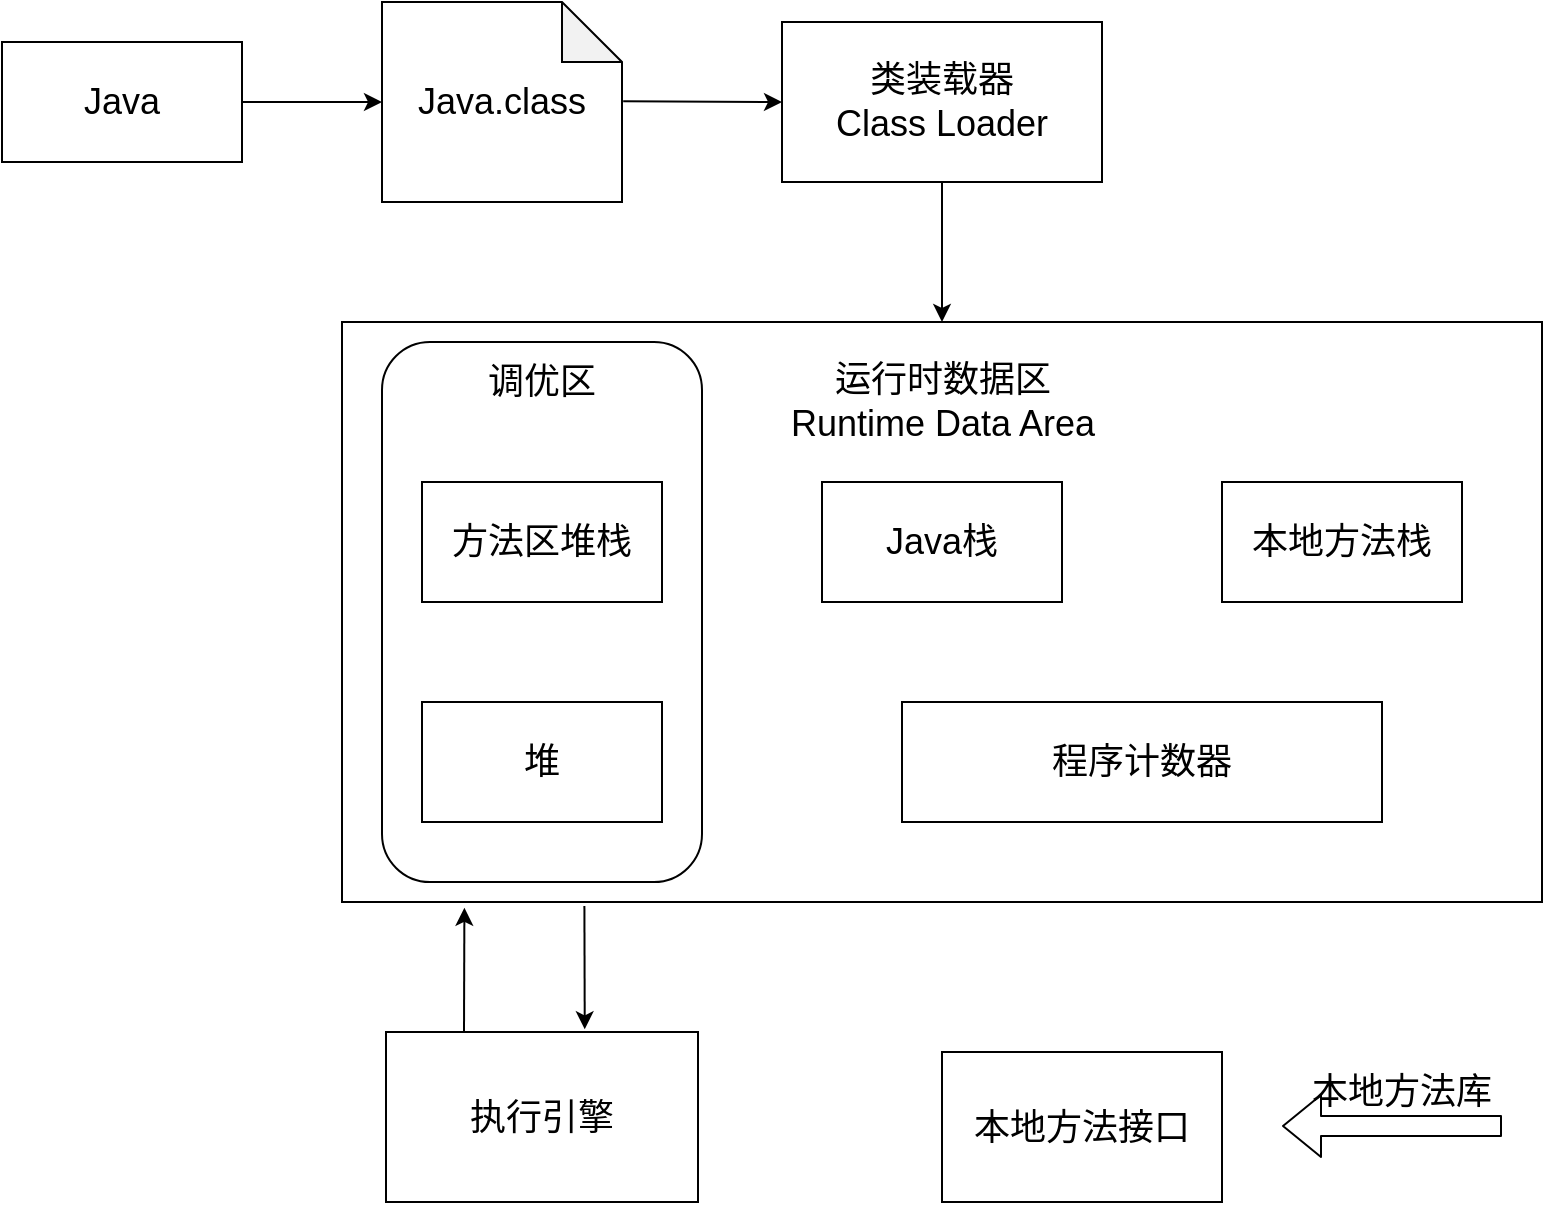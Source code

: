 <mxfile version="15.1.3" type="device"><diagram id="TMbdHo46cJosq9Rjg4PN" name="第 1 页"><mxGraphModel dx="661" dy="539" grid="1" gridSize="10" guides="1" tooltips="1" connect="1" arrows="1" fold="1" page="1" pageScale="1" pageWidth="827" pageHeight="1169" math="0" shadow="0"><root><mxCell id="0"/><mxCell id="1" parent="0"/><mxCell id="B61gXNMDIUY9d6Fnmskj-15" value="" style="rounded=0;whiteSpace=wrap;html=1;" vertex="1" parent="1"><mxGeometry x="220" y="190" width="600" height="290" as="geometry"/></mxCell><mxCell id="B61gXNMDIUY9d6Fnmskj-37" value="" style="rounded=1;whiteSpace=wrap;html=1;" vertex="1" parent="1"><mxGeometry x="240" y="200" width="160" height="270" as="geometry"/></mxCell><mxCell id="B61gXNMDIUY9d6Fnmskj-5" value="" style="rounded=0;whiteSpace=wrap;html=1;" vertex="1" parent="1"><mxGeometry x="50" y="50" width="120" height="60" as="geometry"/></mxCell><mxCell id="B61gXNMDIUY9d6Fnmskj-6" value="&lt;font style=&quot;font-size: 18px&quot;&gt;Java&lt;/font&gt;" style="text;html=1;strokeColor=none;fillColor=none;align=center;verticalAlign=middle;whiteSpace=wrap;rounded=0;" vertex="1" parent="1"><mxGeometry x="90" y="70" width="40" height="20" as="geometry"/></mxCell><mxCell id="B61gXNMDIUY9d6Fnmskj-7" value="" style="endArrow=classic;html=1;exitX=1;exitY=0.5;exitDx=0;exitDy=0;entryX=0;entryY=0.5;entryDx=0;entryDy=0;entryPerimeter=0;" edge="1" parent="1" source="B61gXNMDIUY9d6Fnmskj-5" target="B61gXNMDIUY9d6Fnmskj-9"><mxGeometry width="50" height="50" relative="1" as="geometry"><mxPoint x="240" y="120" as="sourcePoint"/><mxPoint x="240" y="80" as="targetPoint"/></mxGeometry></mxCell><mxCell id="B61gXNMDIUY9d6Fnmskj-9" value="" style="shape=note;whiteSpace=wrap;html=1;backgroundOutline=1;darkOpacity=0.05;" vertex="1" parent="1"><mxGeometry x="240" y="30" width="120" height="100" as="geometry"/></mxCell><mxCell id="B61gXNMDIUY9d6Fnmskj-11" value="&lt;font style=&quot;font-size: 18px&quot;&gt;Java.class&lt;/font&gt;" style="text;html=1;strokeColor=none;fillColor=none;align=center;verticalAlign=middle;whiteSpace=wrap;rounded=0;" vertex="1" parent="1"><mxGeometry x="250" y="70" width="100" height="20" as="geometry"/></mxCell><mxCell id="B61gXNMDIUY9d6Fnmskj-12" value="" style="rounded=0;whiteSpace=wrap;html=1;" vertex="1" parent="1"><mxGeometry x="440" y="40" width="160" height="80" as="geometry"/></mxCell><mxCell id="B61gXNMDIUY9d6Fnmskj-13" value="&lt;font style=&quot;font-size: 18px&quot;&gt;类装载器&lt;br&gt;Class Loader&lt;br&gt;&lt;/font&gt;" style="text;html=1;strokeColor=none;fillColor=none;align=center;verticalAlign=middle;whiteSpace=wrap;rounded=0;" vertex="1" parent="1"><mxGeometry x="445" y="50" width="150" height="60" as="geometry"/></mxCell><mxCell id="B61gXNMDIUY9d6Fnmskj-14" value="" style="endArrow=classic;html=1;exitX=1.005;exitY=0.496;exitDx=0;exitDy=0;exitPerimeter=0;entryX=0;entryY=0.5;entryDx=0;entryDy=0;" edge="1" parent="1" source="B61gXNMDIUY9d6Fnmskj-9" target="B61gXNMDIUY9d6Fnmskj-12"><mxGeometry width="50" height="50" relative="1" as="geometry"><mxPoint x="440" y="260" as="sourcePoint"/><mxPoint x="490" y="210" as="targetPoint"/></mxGeometry></mxCell><mxCell id="B61gXNMDIUY9d6Fnmskj-16" value="" style="endArrow=classic;html=1;exitX=0.5;exitY=1;exitDx=0;exitDy=0;entryX=0.5;entryY=0;entryDx=0;entryDy=0;" edge="1" parent="1" source="B61gXNMDIUY9d6Fnmskj-12" target="B61gXNMDIUY9d6Fnmskj-15"><mxGeometry width="50" height="50" relative="1" as="geometry"><mxPoint x="620" y="170" as="sourcePoint"/><mxPoint x="670" y="120" as="targetPoint"/></mxGeometry></mxCell><mxCell id="B61gXNMDIUY9d6Fnmskj-18" value="&lt;font style=&quot;font-size: 18px&quot;&gt;运行时数据区&lt;br&gt;Runtime Data Area&lt;br&gt;&lt;/font&gt;" style="text;html=1;strokeColor=none;fillColor=none;align=center;verticalAlign=middle;whiteSpace=wrap;rounded=0;" vertex="1" parent="1"><mxGeometry x="432.5" y="200" width="175" height="60" as="geometry"/></mxCell><mxCell id="B61gXNMDIUY9d6Fnmskj-19" value="" style="rounded=0;whiteSpace=wrap;html=1;" vertex="1" parent="1"><mxGeometry x="260" y="270" width="120" height="60" as="geometry"/></mxCell><mxCell id="B61gXNMDIUY9d6Fnmskj-20" value="&lt;font style=&quot;font-size: 18px&quot;&gt;方法区堆栈&lt;/font&gt;" style="text;html=1;strokeColor=none;fillColor=none;align=center;verticalAlign=middle;whiteSpace=wrap;rounded=0;" vertex="1" parent="1"><mxGeometry x="270" y="290" width="100" height="20" as="geometry"/></mxCell><mxCell id="B61gXNMDIUY9d6Fnmskj-21" value="" style="rounded=0;whiteSpace=wrap;html=1;" vertex="1" parent="1"><mxGeometry x="260" y="380" width="120" height="60" as="geometry"/></mxCell><mxCell id="B61gXNMDIUY9d6Fnmskj-22" value="&lt;font style=&quot;font-size: 18px&quot;&gt;堆&lt;/font&gt;" style="text;html=1;strokeColor=none;fillColor=none;align=center;verticalAlign=middle;whiteSpace=wrap;rounded=0;" vertex="1" parent="1"><mxGeometry x="270" y="400" width="100" height="20" as="geometry"/></mxCell><mxCell id="B61gXNMDIUY9d6Fnmskj-23" value="" style="rounded=0;whiteSpace=wrap;html=1;" vertex="1" parent="1"><mxGeometry x="460" y="270" width="120" height="60" as="geometry"/></mxCell><mxCell id="B61gXNMDIUY9d6Fnmskj-24" value="&lt;font style=&quot;font-size: 18px&quot;&gt;Java栈&lt;/font&gt;" style="text;html=1;strokeColor=none;fillColor=none;align=center;verticalAlign=middle;whiteSpace=wrap;rounded=0;" vertex="1" parent="1"><mxGeometry x="470" y="290" width="100" height="20" as="geometry"/></mxCell><mxCell id="B61gXNMDIUY9d6Fnmskj-25" value="" style="rounded=0;whiteSpace=wrap;html=1;" vertex="1" parent="1"><mxGeometry x="660" y="270" width="120" height="60" as="geometry"/></mxCell><mxCell id="B61gXNMDIUY9d6Fnmskj-26" value="&lt;font style=&quot;font-size: 18px&quot;&gt;本地方法栈&lt;/font&gt;" style="text;html=1;strokeColor=none;fillColor=none;align=center;verticalAlign=middle;whiteSpace=wrap;rounded=0;" vertex="1" parent="1"><mxGeometry x="670" y="290" width="100" height="20" as="geometry"/></mxCell><mxCell id="B61gXNMDIUY9d6Fnmskj-27" value="" style="rounded=0;whiteSpace=wrap;html=1;" vertex="1" parent="1"><mxGeometry x="500" y="380" width="240" height="60" as="geometry"/></mxCell><mxCell id="B61gXNMDIUY9d6Fnmskj-28" value="&lt;font style=&quot;font-size: 18px&quot;&gt;程序计数器&lt;/font&gt;" style="text;html=1;strokeColor=none;fillColor=none;align=center;verticalAlign=middle;whiteSpace=wrap;rounded=0;" vertex="1" parent="1"><mxGeometry x="570" y="400" width="100" height="20" as="geometry"/></mxCell><mxCell id="B61gXNMDIUY9d6Fnmskj-29" value="" style="rounded=0;whiteSpace=wrap;html=1;" vertex="1" parent="1"><mxGeometry x="242" y="545" width="156" height="85" as="geometry"/></mxCell><mxCell id="B61gXNMDIUY9d6Fnmskj-30" value="&lt;font style=&quot;font-size: 18px&quot;&gt;执行引擎&lt;/font&gt;" style="text;html=1;strokeColor=none;fillColor=none;align=center;verticalAlign=middle;whiteSpace=wrap;rounded=0;" vertex="1" parent="1"><mxGeometry x="270" y="577.5" width="100" height="20" as="geometry"/></mxCell><mxCell id="B61gXNMDIUY9d6Fnmskj-31" value="" style="rounded=0;whiteSpace=wrap;html=1;" vertex="1" parent="1"><mxGeometry x="520" y="555" width="140" height="75" as="geometry"/></mxCell><mxCell id="B61gXNMDIUY9d6Fnmskj-33" value="&lt;font style=&quot;font-size: 18px&quot;&gt;本地方法接口&lt;/font&gt;" style="text;html=1;strokeColor=none;fillColor=none;align=center;verticalAlign=middle;whiteSpace=wrap;rounded=0;" vertex="1" parent="1"><mxGeometry x="535" y="580" width="110" height="25" as="geometry"/></mxCell><mxCell id="B61gXNMDIUY9d6Fnmskj-34" value="" style="shape=flexArrow;endArrow=classic;html=1;" edge="1" parent="1"><mxGeometry width="50" height="50" relative="1" as="geometry"><mxPoint x="800" y="592" as="sourcePoint"/><mxPoint x="690" y="592" as="targetPoint"/></mxGeometry></mxCell><mxCell id="B61gXNMDIUY9d6Fnmskj-36" value="&lt;font style=&quot;font-size: 18px&quot;&gt;本地方法库&lt;/font&gt;" style="text;html=1;strokeColor=none;fillColor=none;align=center;verticalAlign=middle;whiteSpace=wrap;rounded=0;" vertex="1" parent="1"><mxGeometry x="700" y="565" width="100" height="20" as="geometry"/></mxCell><mxCell id="B61gXNMDIUY9d6Fnmskj-38" value="&lt;font style=&quot;font-size: 18px&quot;&gt;调优区&lt;/font&gt;" style="text;html=1;strokeColor=none;fillColor=none;align=center;verticalAlign=middle;whiteSpace=wrap;rounded=0;" vertex="1" parent="1"><mxGeometry x="270" y="210" width="100" height="20" as="geometry"/></mxCell><mxCell id="B61gXNMDIUY9d6Fnmskj-39" value="" style="endArrow=classic;html=1;exitX=0.25;exitY=0;exitDx=0;exitDy=0;entryX=0.102;entryY=1.01;entryDx=0;entryDy=0;entryPerimeter=0;" edge="1" parent="1" source="B61gXNMDIUY9d6Fnmskj-29" target="B61gXNMDIUY9d6Fnmskj-15"><mxGeometry width="50" height="50" relative="1" as="geometry"><mxPoint x="330" y="540" as="sourcePoint"/><mxPoint x="380" y="490" as="targetPoint"/></mxGeometry></mxCell><mxCell id="B61gXNMDIUY9d6Fnmskj-40" value="" style="endArrow=classic;html=1;exitX=0.202;exitY=1.007;exitDx=0;exitDy=0;exitPerimeter=0;entryX=0.637;entryY=-0.016;entryDx=0;entryDy=0;entryPerimeter=0;" edge="1" parent="1" source="B61gXNMDIUY9d6Fnmskj-15" target="B61gXNMDIUY9d6Fnmskj-29"><mxGeometry width="50" height="50" relative="1" as="geometry"><mxPoint x="480" y="560" as="sourcePoint"/><mxPoint x="530" y="510" as="targetPoint"/></mxGeometry></mxCell></root></mxGraphModel></diagram></mxfile>